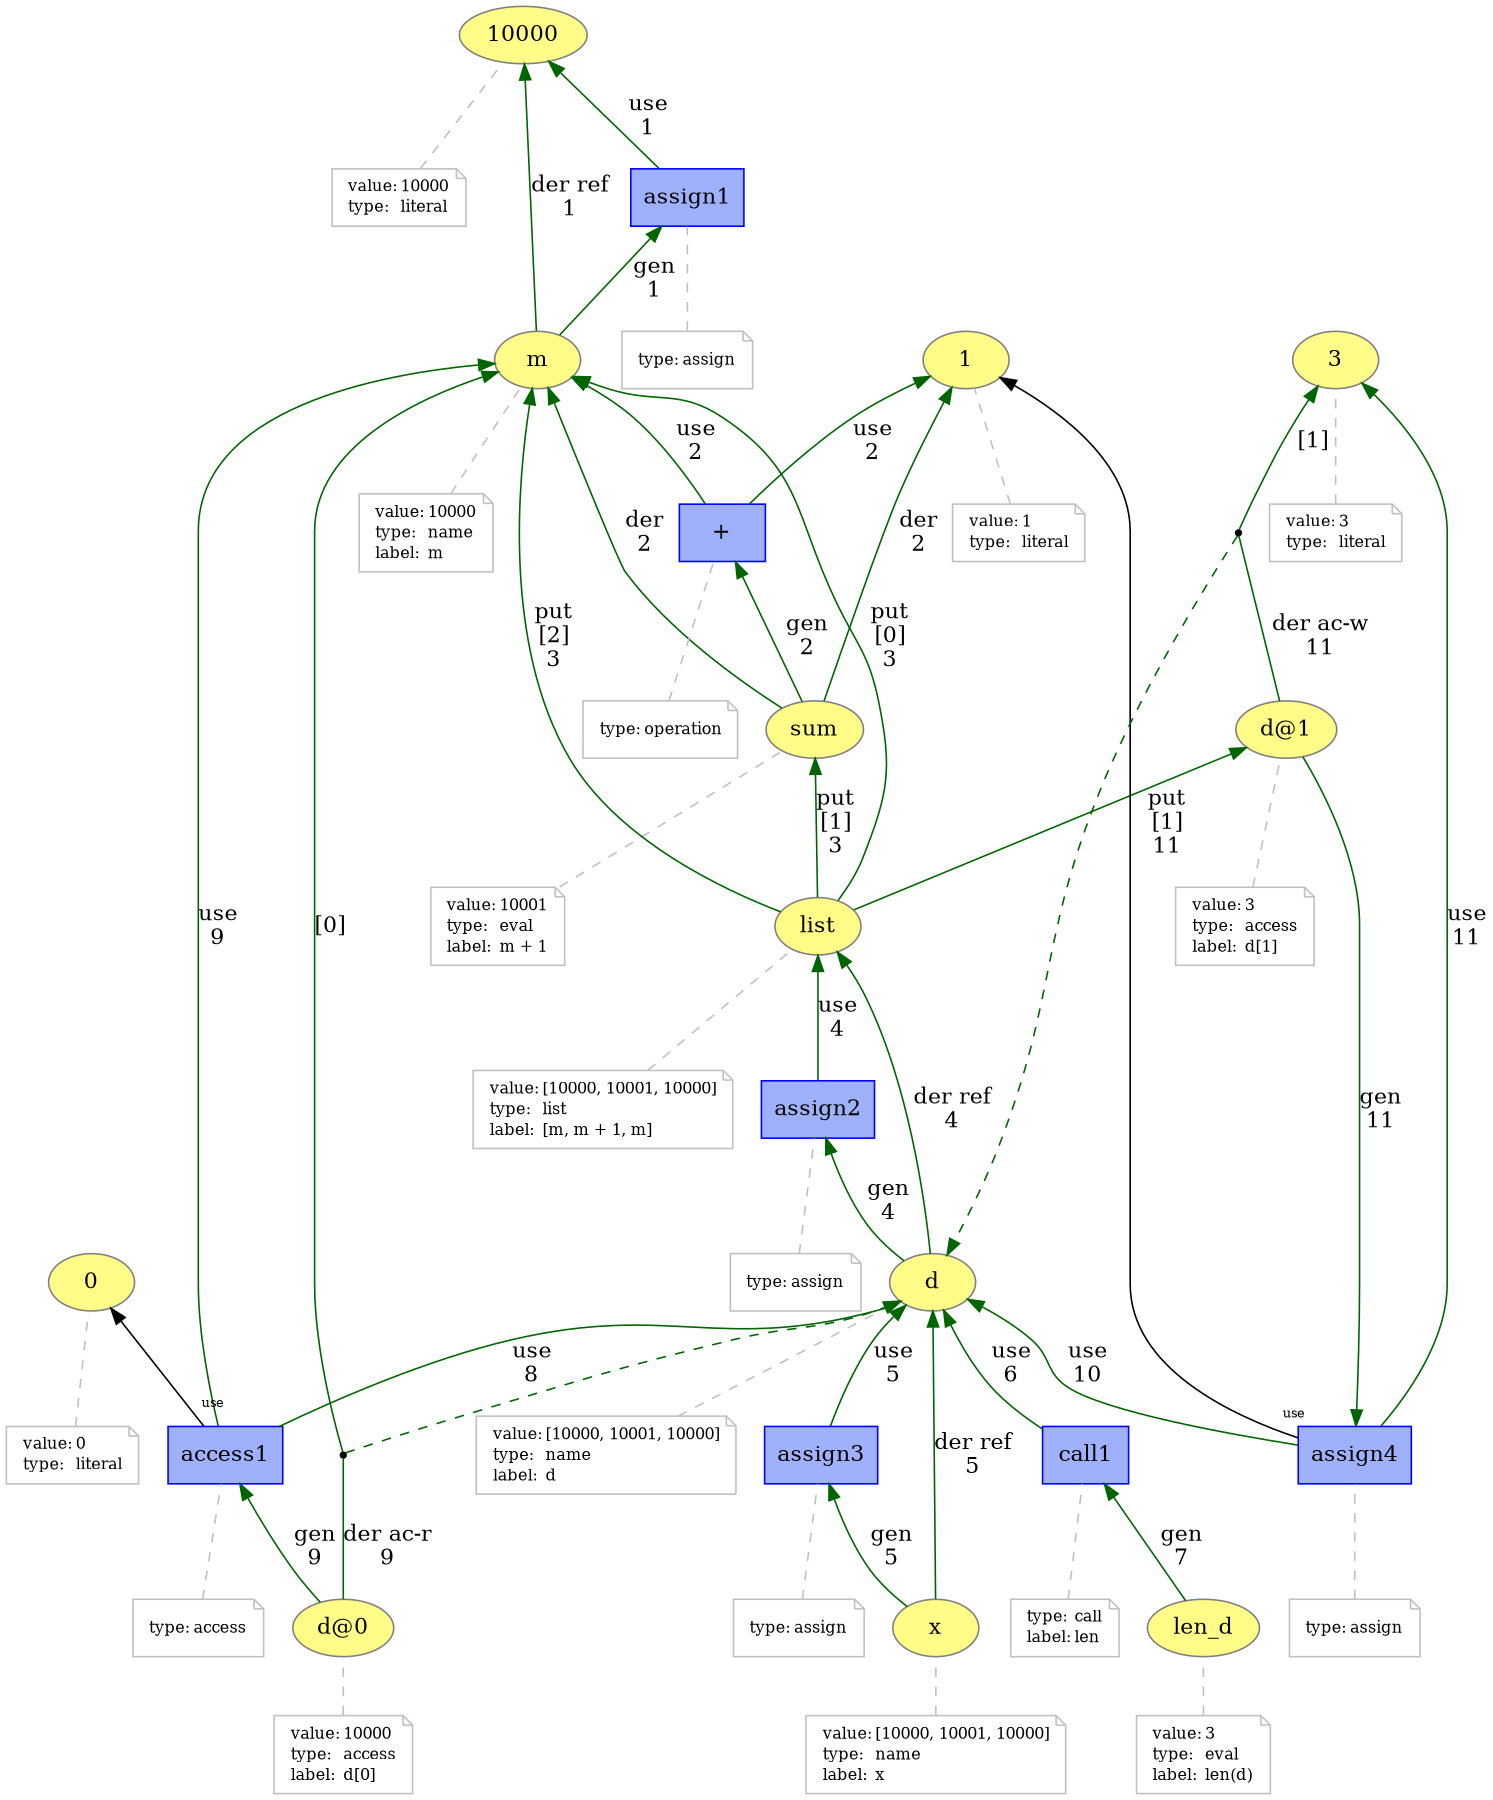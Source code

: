 digraph "PROV" { size="16,12"; rankdir="BT";
"http://example.org/10000" [fillcolor="#FFFC87",color="#808080",style="filled",label="10000",URL="http://example.org/10000"]
"-attrs0" [color="gray",shape="note",fontsize="10",fontcolor="black",label=<<TABLE cellpadding="0" border="0">
	<TR>
	    <TD align="left">value:</TD>
	    <TD align="left">10000</TD>
	</TR>
	<TR>
	    <TD align="left">type:</TD>
	    <TD align="left">literal</TD>
	</TR>
</TABLE>>]
"-attrs0" -> "http://example.org/10000" [color="gray",style="dashed",arrowhead="none"]
"http://example.org/m" [fillcolor="#FFFC87",color="#808080",style="filled",label="m",URL="http://example.org/m"]
"-attrs1" [color="gray",shape="note",fontsize="10",fontcolor="black",label=<<TABLE cellpadding="0" border="0">
	<TR>
	    <TD align="left">value:</TD>
	    <TD align="left">10000</TD>
	</TR>
	<TR>
	    <TD align="left">type:</TD>
	    <TD align="left">name</TD>
	</TR>
	<TR>
	    <TD align="left">label:</TD>
	    <TD align="left">m</TD>
	</TR>
</TABLE>>]
"-attrs1" -> "http://example.org/m" [color="gray",style="dashed",arrowhead="none"]
"http://example.org/assign1" [fillcolor="#9FB1FC",color="#0000FF",shape="polygon",sides="4",style="filled",label="assign1",URL="http://example.org/assign1"]
"-attrs2" [color="gray",shape="note",fontsize="10",fontcolor="black",label=<<TABLE cellpadding="0" border="0">
	<TR>
	    <TD align="left">type:</TD>
	    <TD align="left">assign</TD>
	</TR>
</TABLE>>]
"-attrs2" -> "http://example.org/assign1" [color="gray",style="dashed",arrowhead="none"]
"http://example.org/m" -> "http://example.org/10000" [labelfontsize="8",labeldistance="1.5",color="darkgreen",labelangle="60.0",rotation="20",label="der ref
1"]
"http://example.org/1" [fillcolor="#FFFC87",color="#808080",style="filled",label="1",URL="http://example.org/1"]
"-attrs3" [color="gray",shape="note",fontsize="10",fontcolor="black",label=<<TABLE cellpadding="0" border="0">
	<TR>
	    <TD align="left">value:</TD>
	    <TD align="left">1</TD>
	</TR>
	<TR>
	    <TD align="left">type:</TD>
	    <TD align="left">literal</TD>
	</TR>
</TABLE>>]
"-attrs3" -> "http://example.org/1" [color="gray",style="dashed",arrowhead="none"]
"http://example.org/sum" [fillcolor="#FFFC87",color="#808080",style="filled",label="sum",URL="http://example.org/sum"]
"-attrs4" [color="gray",shape="note",fontsize="10",fontcolor="black",label=<<TABLE cellpadding="0" border="0">
	<TR>
	    <TD align="left">value:</TD>
	    <TD align="left">10001</TD>
	</TR>
	<TR>
	    <TD align="left">type:</TD>
	    <TD align="left">eval</TD>
	</TR>
	<TR>
	    <TD align="left">label:</TD>
	    <TD align="left">m + 1</TD>
	</TR>
</TABLE>>]
"-attrs4" -> "http://example.org/sum" [color="gray",style="dashed",arrowhead="none"]
"http://example.org/+" [fillcolor="#9FB1FC",color="#0000FF",shape="polygon",sides="4",style="filled",label="+",URL="http://example.org/+"]
"-attrs5" [color="gray",shape="note",fontsize="10",fontcolor="black",label=<<TABLE cellpadding="0" border="0">
	<TR>
	    <TD align="left">type:</TD>
	    <TD align="left">operation</TD>
	</TR>
</TABLE>>]
"-attrs5" -> "http://example.org/+" [color="gray",style="dashed",arrowhead="none"]
"http://example.org/sum" -> "http://example.org/m" [labelfontsize="8",labeldistance="1.5",color="darkgreen",labelangle="60.0",rotation="20",label="der
2"]
"http://example.org/sum" -> "http://example.org/1" [labelfontsize="8",labeldistance="1.5",color="darkgreen",labelangle="60.0",rotation="20",label="der
2"]
"http://example.org/list" [fillcolor="#FFFC87",color="#808080",style="filled",label="list",URL="http://example.org/list"]
"-attrs6" [color="gray",shape="note",fontsize="10",fontcolor="black",label=<<TABLE cellpadding="0" border="0">
	<TR>
	    <TD align="left">value:</TD>
	    <TD align="left">[10000, 10001, 10000]</TD>
	</TR>
	<TR>
	    <TD align="left">type:</TD>
	    <TD align="left">list</TD>
	</TR>
	<TR>
	    <TD align="left">label:</TD>
	    <TD align="left">[m, m + 1, m]</TD>
	</TR>
</TABLE>>]
"-attrs6" -> "http://example.org/list" [color="gray",style="dashed",arrowhead="none"]
"http://example.org/list" -> "http://example.org/m" [labelfontsize="8",labeldistance="1.5",color="darkgreen",labelangle="60.0",rotation="20",label="put
[0]
3"]
"http://example.org/list" -> "http://example.org/sum" [labelfontsize="8",labeldistance="1.5",color="darkgreen",labelangle="60.0",rotation="20",label="put
[1]
3"]
"http://example.org/list" -> "http://example.org/m" [labelfontsize="8",labeldistance="1.5",color="darkgreen",labelangle="60.0",rotation="20",label="put
[2]
3"]
"http://example.org/d" [fillcolor="#FFFC87",color="#808080",style="filled",label="d",URL="http://example.org/d"]
"-attrs7" [color="gray",shape="note",fontsize="10",fontcolor="black",label=<<TABLE cellpadding="0" border="0">
	<TR>
	    <TD align="left">value:</TD>
	    <TD align="left">[10000, 10001, 10000]</TD>
	</TR>
	<TR>
	    <TD align="left">type:</TD>
	    <TD align="left">name</TD>
	</TR>
	<TR>
	    <TD align="left">label:</TD>
	    <TD align="left">d</TD>
	</TR>
</TABLE>>]
"-attrs7" -> "http://example.org/d" [color="gray",style="dashed",arrowhead="none"]
"http://example.org/assign2" [fillcolor="#9FB1FC",color="#0000FF",shape="polygon",sides="4",style="filled",label="assign2",URL="http://example.org/assign2"]
"-attrs8" [color="gray",shape="note",fontsize="10",fontcolor="black",label=<<TABLE cellpadding="0" border="0">
	<TR>
	    <TD align="left">type:</TD>
	    <TD align="left">assign</TD>
	</TR>
</TABLE>>]
"-attrs8" -> "http://example.org/assign2" [color="gray",style="dashed",arrowhead="none"]
"http://example.org/d" -> "http://example.org/list" [labelfontsize="8",labeldistance="1.5",color="darkgreen",labelangle="60.0",rotation="20",label="der ref
4"]
"http://example.org/x" [fillcolor="#FFFC87",color="#808080",style="filled",label="x",URL="http://example.org/x"]
"-attrs9" [color="gray",shape="note",fontsize="10",fontcolor="black",label=<<TABLE cellpadding="0" border="0">
	<TR>
	    <TD align="left">value:</TD>
	    <TD align="left">[10000, 10001, 10000]</TD>
	</TR>
	<TR>
	    <TD align="left">type:</TD>
	    <TD align="left">name</TD>
	</TR>
	<TR>
	    <TD align="left">label:</TD>
	    <TD align="left">x</TD>
	</TR>
</TABLE>>]
"-attrs9" -> "http://example.org/x" [color="gray",style="dashed",arrowhead="none"]
"http://example.org/assign3" [fillcolor="#9FB1FC",color="#0000FF",shape="polygon",sides="4",style="filled",label="assign3",URL="http://example.org/assign3"]
"-attrs10" [color="gray",shape="note",fontsize="10",fontcolor="black",label=<<TABLE cellpadding="0" border="0">
	<TR>
	    <TD align="left">type:</TD>
	    <TD align="left">assign</TD>
	</TR>
</TABLE>>]
"-attrs10" -> "http://example.org/assign3" [color="gray",style="dashed",arrowhead="none"]
"http://example.org/x" -> "http://example.org/d" [labelfontsize="8",labeldistance="1.5",color="darkgreen",labelangle="60.0",rotation="20",label="der ref
5"]
"http://example.org/len_d" [fillcolor="#FFFC87",color="#808080",style="filled",label="len_d",URL="http://example.org/len_d"]
"-attrs11" [color="gray",shape="note",fontsize="10",fontcolor="black",label=<<TABLE cellpadding="0" border="0">
	<TR>
	    <TD align="left">value:</TD>
	    <TD align="left">3</TD>
	</TR>
	<TR>
	    <TD align="left">type:</TD>
	    <TD align="left">eval</TD>
	</TR>
	<TR>
	    <TD align="left">label:</TD>
	    <TD align="left">len(d)</TD>
	</TR>
</TABLE>>]
"-attrs11" -> "http://example.org/len_d" [color="gray",style="dashed",arrowhead="none"]
"http://example.org/call1" [fillcolor="#9FB1FC",color="#0000FF",shape="polygon",sides="4",style="filled",label="call1",URL="http://example.org/call1"]
"-attrs12" [color="gray",shape="note",fontsize="10",fontcolor="black",label=<<TABLE cellpadding="0" border="0">
	<TR>
	    <TD align="left">type:</TD>
	    <TD align="left">call</TD>
	</TR>
	<TR>
	    <TD align="left">label:</TD>
	    <TD align="left">len</TD>
	</TR>
</TABLE>>]
"-attrs12" -> "http://example.org/call1" [color="gray",style="dashed",arrowhead="none"]
"http://example.org/call1" -> "http://example.org/d" [labelfontsize="8",labeldistance="1.5",color="darkgreen",labelangle="60.0",rotation="20",label="use
6"]
"http://example.org/len_d" -> "http://example.org/call1" [labelfontsize="8",labeldistance="1.5",color="darkgreen",labelangle="60.0",rotation="20",label="gen
7"]
"http://example.org/0" [fillcolor="#FFFC87",color="#808080",style="filled",label="0",URL="http://example.org/0"]
"-attrs13" [color="gray",shape="note",fontsize="10",fontcolor="black",label=<<TABLE cellpadding="0" border="0">
	<TR>
	    <TD align="left">value:</TD>
	    <TD align="left">0</TD>
	</TR>
	<TR>
	    <TD align="left">type:</TD>
	    <TD align="left">literal</TD>
	</TR>
</TABLE>>]
"-attrs13" -> "http://example.org/0" [color="gray",style="dashed",arrowhead="none"]
"http://example.org/d@0" [fillcolor="#FFFC87",color="#808080",style="filled",label="d@0",URL="http://example.org/d@0"]
"-attrs14" [color="gray",shape="note",fontsize="10",fontcolor="black",label=<<TABLE cellpadding="0" border="0">
	<TR>
	    <TD align="left">value:</TD>
	    <TD align="left">10000</TD>
	</TR>
	<TR>
	    <TD align="left">type:</TD>
	    <TD align="left">access</TD>
	</TR>
	<TR>
	    <TD align="left">label:</TD>
	    <TD align="left">d[0]</TD>
	</TR>
</TABLE>>]
"-attrs14" -> "http://example.org/d@0" [color="gray",style="dashed",arrowhead="none"]
"http://example.org/access1" [fillcolor="#9FB1FC",color="#0000FF",shape="polygon",sides="4",style="filled",label="access1",URL="http://example.org/access1"]
"-attrs15" [color="gray",shape="note",fontsize="10",fontcolor="black",label=<<TABLE cellpadding="0" border="0">
	<TR>
	    <TD align="left">type:</TD>
	    <TD align="left">access</TD>
	</TR>
</TABLE>>]
"-attrs15" -> "http://example.org/access1" [color="gray",style="dashed",arrowhead="none"]
"http://example.org/access1" -> "http://example.org/d" [labelfontsize="8",labeldistance="1.5",color="darkgreen",labelangle="60.0",rotation="20",label="use
8"]
"http://example.org/access1" -> "http://example.org/0" [labelfontsize="8",labeldistance="1.5",labelangle="60.0",rotation="20",taillabel="use"]
"bn0" [shape="point",label=""]
"http://example.org/d@0" -> "bn0" [labelfontsize="8",labeldistance="1.5",color="darkgreen",labelangle="60.0",rotation="20",label="der ac-r
9",arrowhead="none"]
"bn0" -> "http://example.org/d" [color="darkgreen",style="dashed"]
"bn0" -> "http://example.org/m" [labelfontsize="8",labeldistance="1.5",color="darkgreen",labelangle="60.0",rotation="20",label="[0]"]
"http://example.org/3" [fillcolor="#FFFC87",color="#808080",style="filled",label="3",URL="http://example.org/3"]
"-attrs16" [color="gray",shape="note",fontsize="10",fontcolor="black",label=<<TABLE cellpadding="0" border="0">
	<TR>
	    <TD align="left">value:</TD>
	    <TD align="left">3</TD>
	</TR>
	<TR>
	    <TD align="left">type:</TD>
	    <TD align="left">literal</TD>
	</TR>
</TABLE>>]
"-attrs16" -> "http://example.org/3" [color="gray",style="dashed",arrowhead="none"]
"http://example.org/d@1" [fillcolor="#FFFC87",color="#808080",style="filled",label="d@1",URL="http://example.org/d@1"]
"-attrs17" [color="gray",shape="note",fontsize="10",fontcolor="black",label=<<TABLE cellpadding="0" border="0">
	<TR>
	    <TD align="left">value:</TD>
	    <TD align="left">3</TD>
	</TR>
	<TR>
	    <TD align="left">type:</TD>
	    <TD align="left">access</TD>
	</TR>
	<TR>
	    <TD align="left">label:</TD>
	    <TD align="left">d[1]</TD>
	</TR>
</TABLE>>]
"-attrs17" -> "http://example.org/d@1" [color="gray",style="dashed",arrowhead="none"]
"http://example.org/list" -> "http://example.org/d@1" [labelfontsize="8",labeldistance="1.5",color="darkgreen",labelangle="60.0",rotation="20",label="put
[1]
11"]
"http://example.org/assign4" [fillcolor="#9FB1FC",color="#0000FF",shape="polygon",sides="4",style="filled",label="assign4",URL="http://example.org/assign4"]
"-attrs18" [color="gray",shape="note",fontsize="10",fontcolor="black",label=<<TABLE cellpadding="0" border="0">
	<TR>
	    <TD align="left">type:</TD>
	    <TD align="left">assign</TD>
	</TR>
</TABLE>>]
"-attrs18" -> "http://example.org/assign4" [color="gray",style="dashed",arrowhead="none"]
"http://example.org/assign4" -> "http://example.org/d" [labelfontsize="8",labeldistance="1.5",color="darkgreen",labelangle="60.0",rotation="20",label="use
10"]
"http://example.org/assign4" -> "http://example.org/1" [labelfontsize="8",labeldistance="1.5",labelangle="60.0",rotation="20",taillabel="use"]
"bn1" [shape="point",label=""]
"http://example.org/d@1" -> "bn1" [labelfontsize="8",labeldistance="1.5",color="darkgreen",labelangle="60.0",rotation="20",label="der ac-w
11",arrowhead="none"]
"bn1" -> "http://example.org/d" [color="darkgreen",style="dashed"]
"bn1" -> "http://example.org/3" [labelfontsize="8",labeldistance="1.5",color="darkgreen",labelangle="60.0",rotation="20",label="[1]"]
"http://example.org/+" -> "http://example.org/1" [labelfontsize="8",labeldistance="1.5",color="darkgreen",labelangle="60.0",rotation="20",label="use
2"]
"http://example.org/assign2" -> "http://example.org/list" [labelfontsize="8",labeldistance="1.5",color="darkgreen",labelangle="60.0",rotation="20",label="use
4"]
"http://example.org/assign4" -> "http://example.org/3" [labelfontsize="8",labeldistance="1.5",color="darkgreen",labelangle="60.0",rotation="20",label="use
11"]
"http://example.org/assign1" -> "http://example.org/10000" [labelfontsize="8",labeldistance="1.5",color="darkgreen",labelangle="60.0",rotation="20",label="use
1"]
"http://example.org/+" -> "http://example.org/m" [labelfontsize="8",labeldistance="1.5",color="darkgreen",labelangle="60.0",rotation="20",label="use
2"]
"http://example.org/access1" -> "http://example.org/m" [labelfontsize="8",labeldistance="1.5",color="darkgreen",labelangle="60.0",rotation="20",label="use
9"]
"http://example.org/assign3" -> "http://example.org/d" [labelfontsize="8",labeldistance="1.5",color="darkgreen",labelangle="60.0",rotation="20",label="use
5"]
"http://example.org/x" -> "http://example.org/assign3" [labelfontsize="8",labeldistance="1.5",color="darkgreen",labelangle="60.0",rotation="20",label="gen
5"]
"http://example.org/m" -> "http://example.org/assign1" [labelfontsize="8",labeldistance="1.5",color="darkgreen",labelangle="60.0",rotation="20",label="gen
1"]
"http://example.org/sum" -> "http://example.org/+" [labelfontsize="8",labeldistance="1.5",color="darkgreen",labelangle="60.0",rotation="20",label="gen
2"]
"http://example.org/d" -> "http://example.org/assign2" [labelfontsize="8",labeldistance="1.5",color="darkgreen",labelangle="60.0",rotation="20",label="gen
4"]
"http://example.org/d@1" -> "http://example.org/assign4" [labelfontsize="8",labeldistance="1.5",color="darkgreen",labelangle="60.0",rotation="20",label="gen
11"]
"http://example.org/d@0" -> "http://example.org/access1" [labelfontsize="8",labeldistance="1.5",color="darkgreen",labelangle="60.0",rotation="20",label="gen
9"]
}